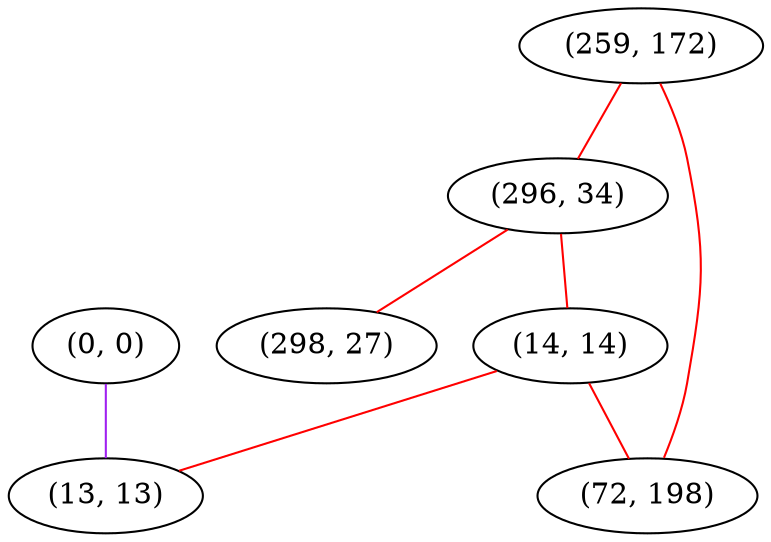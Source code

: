 graph "" {
"(0, 0)";
"(259, 172)";
"(296, 34)";
"(298, 27)";
"(14, 14)";
"(72, 198)";
"(13, 13)";
"(0, 0)" -- "(13, 13)"  [color=purple, key=0, weight=4];
"(259, 172)" -- "(72, 198)"  [color=red, key=0, weight=1];
"(259, 172)" -- "(296, 34)"  [color=red, key=0, weight=1];
"(296, 34)" -- "(298, 27)"  [color=red, key=0, weight=1];
"(296, 34)" -- "(14, 14)"  [color=red, key=0, weight=1];
"(14, 14)" -- "(72, 198)"  [color=red, key=0, weight=1];
"(14, 14)" -- "(13, 13)"  [color=red, key=0, weight=1];
}
